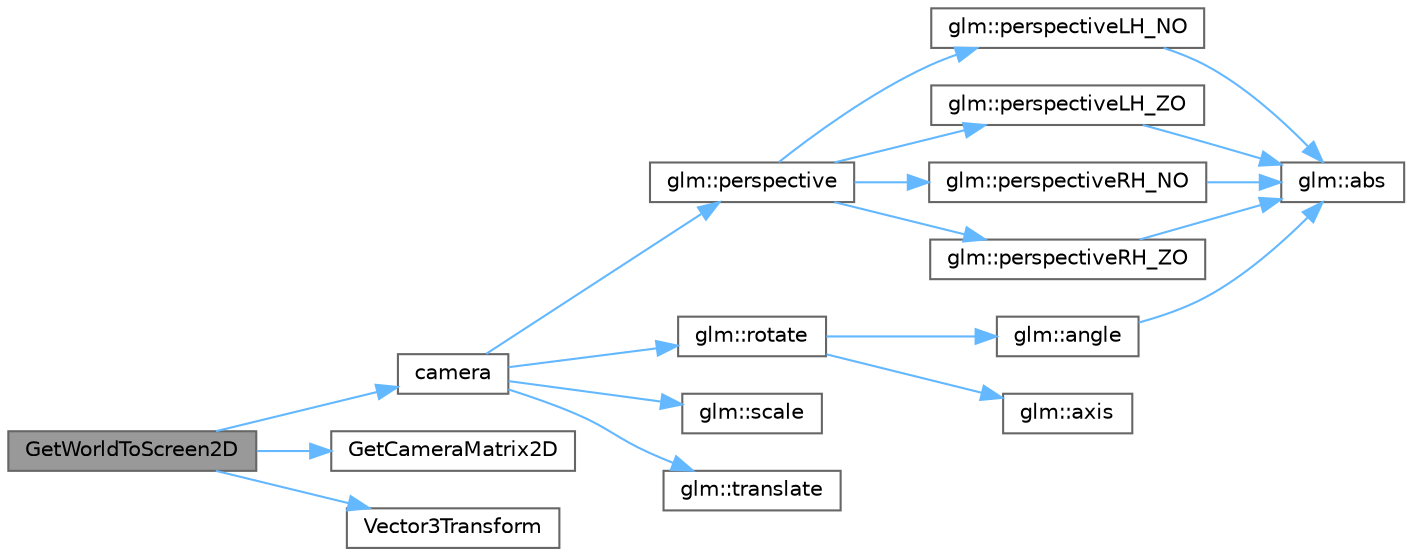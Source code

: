 digraph "GetWorldToScreen2D"
{
 // LATEX_PDF_SIZE
  bgcolor="transparent";
  edge [fontname=Helvetica,fontsize=10,labelfontname=Helvetica,labelfontsize=10];
  node [fontname=Helvetica,fontsize=10,shape=box,height=0.2,width=0.4];
  rankdir="LR";
  Node1 [id="Node000001",label="GetWorldToScreen2D",height=0.2,width=0.4,color="gray40", fillcolor="grey60", style="filled", fontcolor="black",tooltip=" "];
  Node1 -> Node2 [id="edge1_Node000001_Node000002",color="steelblue1",style="solid",tooltip=" "];
  Node2 [id="Node000002",label="camera",height=0.2,width=0.4,color="grey40", fillcolor="white", style="filled",URL="$_classes_2lib_2glm_2test_2cmake_2test__find__glm_8cpp.html#a8f389d10179adf56cc907127d615c000",tooltip=" "];
  Node2 -> Node3 [id="edge2_Node000002_Node000003",color="steelblue1",style="solid",tooltip=" "];
  Node3 [id="Node000003",label="glm::perspective",height=0.2,width=0.4,color="grey40", fillcolor="white", style="filled",URL="$group__ext__matrix__clip__space.html#ga9e13be491fd69a438c8fda440cf0156e",tooltip=" "];
  Node3 -> Node4 [id="edge3_Node000003_Node000004",color="steelblue1",style="solid",tooltip=" "];
  Node4 [id="Node000004",label="glm::perspectiveLH_NO",height=0.2,width=0.4,color="grey40", fillcolor="white", style="filled",URL="$group__ext__matrix__clip__space.html#gaaf666c22f31e443004f2192706ef4fdc",tooltip=" "];
  Node4 -> Node5 [id="edge4_Node000004_Node000005",color="steelblue1",style="solid",tooltip=" "];
  Node5 [id="Node000005",label="glm::abs",height=0.2,width=0.4,color="grey40", fillcolor="white", style="filled",URL="$group__core__func__common.html#ga439e60a72eadecfeda2df5449c613a64",tooltip=" "];
  Node3 -> Node6 [id="edge5_Node000003_Node000006",color="steelblue1",style="solid",tooltip=" "];
  Node6 [id="Node000006",label="glm::perspectiveLH_ZO",height=0.2,width=0.4,color="grey40", fillcolor="white", style="filled",URL="$group__ext__matrix__clip__space.html#ga947bfc6e136d0a6bc75b8a0fa10f568d",tooltip=" "];
  Node6 -> Node5 [id="edge6_Node000006_Node000005",color="steelblue1",style="solid",tooltip=" "];
  Node3 -> Node7 [id="edge7_Node000003_Node000007",color="steelblue1",style="solid",tooltip=" "];
  Node7 [id="Node000007",label="glm::perspectiveRH_NO",height=0.2,width=0.4,color="grey40", fillcolor="white", style="filled",URL="$group__ext__matrix__clip__space.html#ga68eacfaf3cbfbc7a5465a9a0e4701ce6",tooltip=" "];
  Node7 -> Node5 [id="edge8_Node000007_Node000005",color="steelblue1",style="solid",tooltip=" "];
  Node3 -> Node8 [id="edge9_Node000003_Node000008",color="steelblue1",style="solid",tooltip=" "];
  Node8 [id="Node000008",label="glm::perspectiveRH_ZO",height=0.2,width=0.4,color="grey40", fillcolor="white", style="filled",URL="$group__ext__matrix__clip__space.html#ga703204a33716e0eefc1a6ff383ab62ed",tooltip=" "];
  Node8 -> Node5 [id="edge10_Node000008_Node000005",color="steelblue1",style="solid",tooltip=" "];
  Node2 -> Node9 [id="edge11_Node000002_Node000009",color="steelblue1",style="solid",tooltip=" "];
  Node9 [id="Node000009",label="glm::rotate",height=0.2,width=0.4,color="grey40", fillcolor="white", style="filled",URL="$group__ext__matrix__transform.html#ga42613eb0c7deb5f5188fc159df6c8950",tooltip=" "];
  Node9 -> Node10 [id="edge12_Node000009_Node000010",color="steelblue1",style="solid",tooltip=" "];
  Node10 [id="Node000010",label="glm::angle",height=0.2,width=0.4,color="grey40", fillcolor="white", style="filled",URL="$group__ext__quaternion__trigonometric.html#ga8aa248b31d5ade470c87304df5eb7bd8",tooltip=" "];
  Node10 -> Node5 [id="edge13_Node000010_Node000005",color="steelblue1",style="solid",tooltip=" "];
  Node9 -> Node11 [id="edge14_Node000009_Node000011",color="steelblue1",style="solid",tooltip=" "];
  Node11 [id="Node000011",label="glm::axis",height=0.2,width=0.4,color="grey40", fillcolor="white", style="filled",URL="$group__ext__quaternion__trigonometric.html#gac2b65b953ea72827e172fc39035964a7",tooltip=" "];
  Node2 -> Node12 [id="edge15_Node000002_Node000012",color="steelblue1",style="solid",tooltip=" "];
  Node12 [id="Node000012",label="glm::scale",height=0.2,width=0.4,color="grey40", fillcolor="white", style="filled",URL="$group__ext__matrix__transform.html#gaae2f8b2080622b24b85e1096748599b6",tooltip=" "];
  Node2 -> Node13 [id="edge16_Node000002_Node000013",color="steelblue1",style="solid",tooltip=" "];
  Node13 [id="Node000013",label="glm::translate",height=0.2,width=0.4,color="grey40", fillcolor="white", style="filled",URL="$group__ext__matrix__transform.html#ga67d8473d6b293d1bb2b4eaf249795cab",tooltip=" "];
  Node1 -> Node14 [id="edge17_Node000001_Node000014",color="steelblue1",style="solid",tooltip=" "];
  Node14 [id="Node000014",label="GetCameraMatrix2D",height=0.2,width=0.4,color="grey40", fillcolor="white", style="filled",URL="$_classes_2lib_2raylib_2src_2core_8c.html#adc403b82ff73b4e9c88b6ab7c6fa42cb",tooltip=" "];
  Node1 -> Node15 [id="edge18_Node000001_Node000015",color="steelblue1",style="solid",tooltip=" "];
  Node15 [id="Node000015",label="Vector3Transform",height=0.2,width=0.4,color="grey40", fillcolor="white", style="filled",URL="$_classes_2lib_2raylib_2src_2raymath_8h.html#a16b9541c73babb08637ee1dd53102dd7",tooltip=" "];
}
